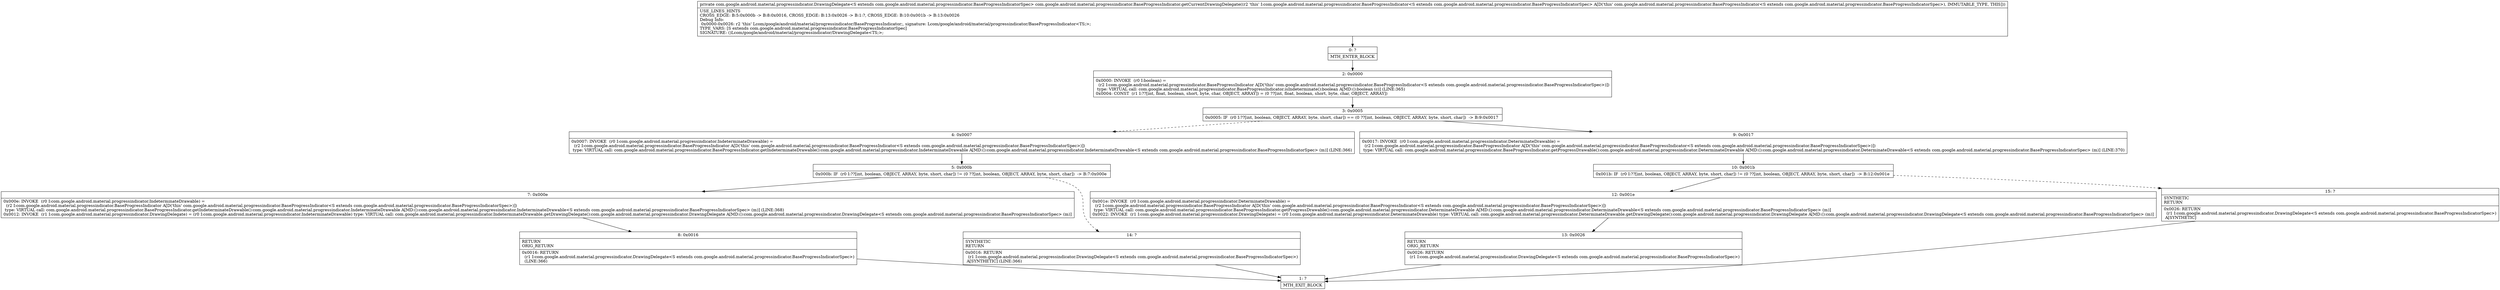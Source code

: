 digraph "CFG forcom.google.android.material.progressindicator.BaseProgressIndicator.getCurrentDrawingDelegate()Lcom\/google\/android\/material\/progressindicator\/DrawingDelegate;" {
Node_0 [shape=record,label="{0\:\ ?|MTH_ENTER_BLOCK\l}"];
Node_2 [shape=record,label="{2\:\ 0x0000|0x0000: INVOKE  (r0 I:boolean) = \l  (r2 I:com.google.android.material.progressindicator.BaseProgressIndicator A[D('this' com.google.android.material.progressindicator.BaseProgressIndicator\<S extends com.google.android.material.progressindicator.BaseProgressIndicatorSpec\>)])\l type: VIRTUAL call: com.google.android.material.progressindicator.BaseProgressIndicator.isIndeterminate():boolean A[MD:():boolean (c)] (LINE:365)\l0x0004: CONST  (r1 I:??[int, float, boolean, short, byte, char, OBJECT, ARRAY]) = (0 ??[int, float, boolean, short, byte, char, OBJECT, ARRAY]) \l}"];
Node_3 [shape=record,label="{3\:\ 0x0005|0x0005: IF  (r0 I:??[int, boolean, OBJECT, ARRAY, byte, short, char]) == (0 ??[int, boolean, OBJECT, ARRAY, byte, short, char])  \-\> B:9:0x0017 \l}"];
Node_4 [shape=record,label="{4\:\ 0x0007|0x0007: INVOKE  (r0 I:com.google.android.material.progressindicator.IndeterminateDrawable) = \l  (r2 I:com.google.android.material.progressindicator.BaseProgressIndicator A[D('this' com.google.android.material.progressindicator.BaseProgressIndicator\<S extends com.google.android.material.progressindicator.BaseProgressIndicatorSpec\>)])\l type: VIRTUAL call: com.google.android.material.progressindicator.BaseProgressIndicator.getIndeterminateDrawable():com.google.android.material.progressindicator.IndeterminateDrawable A[MD:():com.google.android.material.progressindicator.IndeterminateDrawable\<S extends com.google.android.material.progressindicator.BaseProgressIndicatorSpec\> (m)] (LINE:366)\l}"];
Node_5 [shape=record,label="{5\:\ 0x000b|0x000b: IF  (r0 I:??[int, boolean, OBJECT, ARRAY, byte, short, char]) != (0 ??[int, boolean, OBJECT, ARRAY, byte, short, char])  \-\> B:7:0x000e \l}"];
Node_7 [shape=record,label="{7\:\ 0x000e|0x000e: INVOKE  (r0 I:com.google.android.material.progressindicator.IndeterminateDrawable) = \l  (r2 I:com.google.android.material.progressindicator.BaseProgressIndicator A[D('this' com.google.android.material.progressindicator.BaseProgressIndicator\<S extends com.google.android.material.progressindicator.BaseProgressIndicatorSpec\>)])\l type: VIRTUAL call: com.google.android.material.progressindicator.BaseProgressIndicator.getIndeterminateDrawable():com.google.android.material.progressindicator.IndeterminateDrawable A[MD:():com.google.android.material.progressindicator.IndeterminateDrawable\<S extends com.google.android.material.progressindicator.BaseProgressIndicatorSpec\> (m)] (LINE:368)\l0x0012: INVOKE  (r1 I:com.google.android.material.progressindicator.DrawingDelegate) = (r0 I:com.google.android.material.progressindicator.IndeterminateDrawable) type: VIRTUAL call: com.google.android.material.progressindicator.IndeterminateDrawable.getDrawingDelegate():com.google.android.material.progressindicator.DrawingDelegate A[MD:():com.google.android.material.progressindicator.DrawingDelegate\<S extends com.google.android.material.progressindicator.BaseProgressIndicatorSpec\> (m)]\l}"];
Node_8 [shape=record,label="{8\:\ 0x0016|RETURN\lORIG_RETURN\l|0x0016: RETURN  \l  (r1 I:com.google.android.material.progressindicator.DrawingDelegate\<S extends com.google.android.material.progressindicator.BaseProgressIndicatorSpec\>)\l  (LINE:366)\l}"];
Node_1 [shape=record,label="{1\:\ ?|MTH_EXIT_BLOCK\l}"];
Node_14 [shape=record,label="{14\:\ ?|SYNTHETIC\lRETURN\l|0x0016: RETURN  \l  (r1 I:com.google.android.material.progressindicator.DrawingDelegate\<S extends com.google.android.material.progressindicator.BaseProgressIndicatorSpec\>)\l A[SYNTHETIC] (LINE:366)\l}"];
Node_9 [shape=record,label="{9\:\ 0x0017|0x0017: INVOKE  (r0 I:com.google.android.material.progressindicator.DeterminateDrawable) = \l  (r2 I:com.google.android.material.progressindicator.BaseProgressIndicator A[D('this' com.google.android.material.progressindicator.BaseProgressIndicator\<S extends com.google.android.material.progressindicator.BaseProgressIndicatorSpec\>)])\l type: VIRTUAL call: com.google.android.material.progressindicator.BaseProgressIndicator.getProgressDrawable():com.google.android.material.progressindicator.DeterminateDrawable A[MD:():com.google.android.material.progressindicator.DeterminateDrawable\<S extends com.google.android.material.progressindicator.BaseProgressIndicatorSpec\> (m)] (LINE:370)\l}"];
Node_10 [shape=record,label="{10\:\ 0x001b|0x001b: IF  (r0 I:??[int, boolean, OBJECT, ARRAY, byte, short, char]) != (0 ??[int, boolean, OBJECT, ARRAY, byte, short, char])  \-\> B:12:0x001e \l}"];
Node_12 [shape=record,label="{12\:\ 0x001e|0x001e: INVOKE  (r0 I:com.google.android.material.progressindicator.DeterminateDrawable) = \l  (r2 I:com.google.android.material.progressindicator.BaseProgressIndicator A[D('this' com.google.android.material.progressindicator.BaseProgressIndicator\<S extends com.google.android.material.progressindicator.BaseProgressIndicatorSpec\>)])\l type: VIRTUAL call: com.google.android.material.progressindicator.BaseProgressIndicator.getProgressDrawable():com.google.android.material.progressindicator.DeterminateDrawable A[MD:():com.google.android.material.progressindicator.DeterminateDrawable\<S extends com.google.android.material.progressindicator.BaseProgressIndicatorSpec\> (m)]\l0x0022: INVOKE  (r1 I:com.google.android.material.progressindicator.DrawingDelegate) = (r0 I:com.google.android.material.progressindicator.DeterminateDrawable) type: VIRTUAL call: com.google.android.material.progressindicator.DeterminateDrawable.getDrawingDelegate():com.google.android.material.progressindicator.DrawingDelegate A[MD:():com.google.android.material.progressindicator.DrawingDelegate\<S extends com.google.android.material.progressindicator.BaseProgressIndicatorSpec\> (m)]\l}"];
Node_13 [shape=record,label="{13\:\ 0x0026|RETURN\lORIG_RETURN\l|0x0026: RETURN  \l  (r1 I:com.google.android.material.progressindicator.DrawingDelegate\<S extends com.google.android.material.progressindicator.BaseProgressIndicatorSpec\>)\l \l}"];
Node_15 [shape=record,label="{15\:\ ?|SYNTHETIC\lRETURN\l|0x0026: RETURN  \l  (r1 I:com.google.android.material.progressindicator.DrawingDelegate\<S extends com.google.android.material.progressindicator.BaseProgressIndicatorSpec\>)\l A[SYNTHETIC]\l}"];
MethodNode[shape=record,label="{private com.google.android.material.progressindicator.DrawingDelegate\<S extends com.google.android.material.progressindicator.BaseProgressIndicatorSpec\> com.google.android.material.progressindicator.BaseProgressIndicator.getCurrentDrawingDelegate((r2 'this' I:com.google.android.material.progressindicator.BaseProgressIndicator\<S extends com.google.android.material.progressindicator.BaseProgressIndicatorSpec\> A[D('this' com.google.android.material.progressindicator.BaseProgressIndicator\<S extends com.google.android.material.progressindicator.BaseProgressIndicatorSpec\>), IMMUTABLE_TYPE, THIS]))  | USE_LINES_HINTS\lCROSS_EDGE: B:5:0x000b \-\> B:8:0x0016, CROSS_EDGE: B:13:0x0026 \-\> B:1:?, CROSS_EDGE: B:10:0x001b \-\> B:13:0x0026\lDebug Info:\l  0x0000\-0x0026: r2 'this' Lcom\/google\/android\/material\/progressindicator\/BaseProgressIndicator;, signature: Lcom\/google\/android\/material\/progressindicator\/BaseProgressIndicator\<TS;\>;\lTYPE_VARS: [S extends com.google.android.material.progressindicator.BaseProgressIndicatorSpec]\lSIGNATURE: ()Lcom\/google\/android\/material\/progressindicator\/DrawingDelegate\<TS;\>;\l}"];
MethodNode -> Node_0;Node_0 -> Node_2;
Node_2 -> Node_3;
Node_3 -> Node_4[style=dashed];
Node_3 -> Node_9;
Node_4 -> Node_5;
Node_5 -> Node_7;
Node_5 -> Node_14[style=dashed];
Node_7 -> Node_8;
Node_8 -> Node_1;
Node_14 -> Node_1;
Node_9 -> Node_10;
Node_10 -> Node_12;
Node_10 -> Node_15[style=dashed];
Node_12 -> Node_13;
Node_13 -> Node_1;
Node_15 -> Node_1;
}

